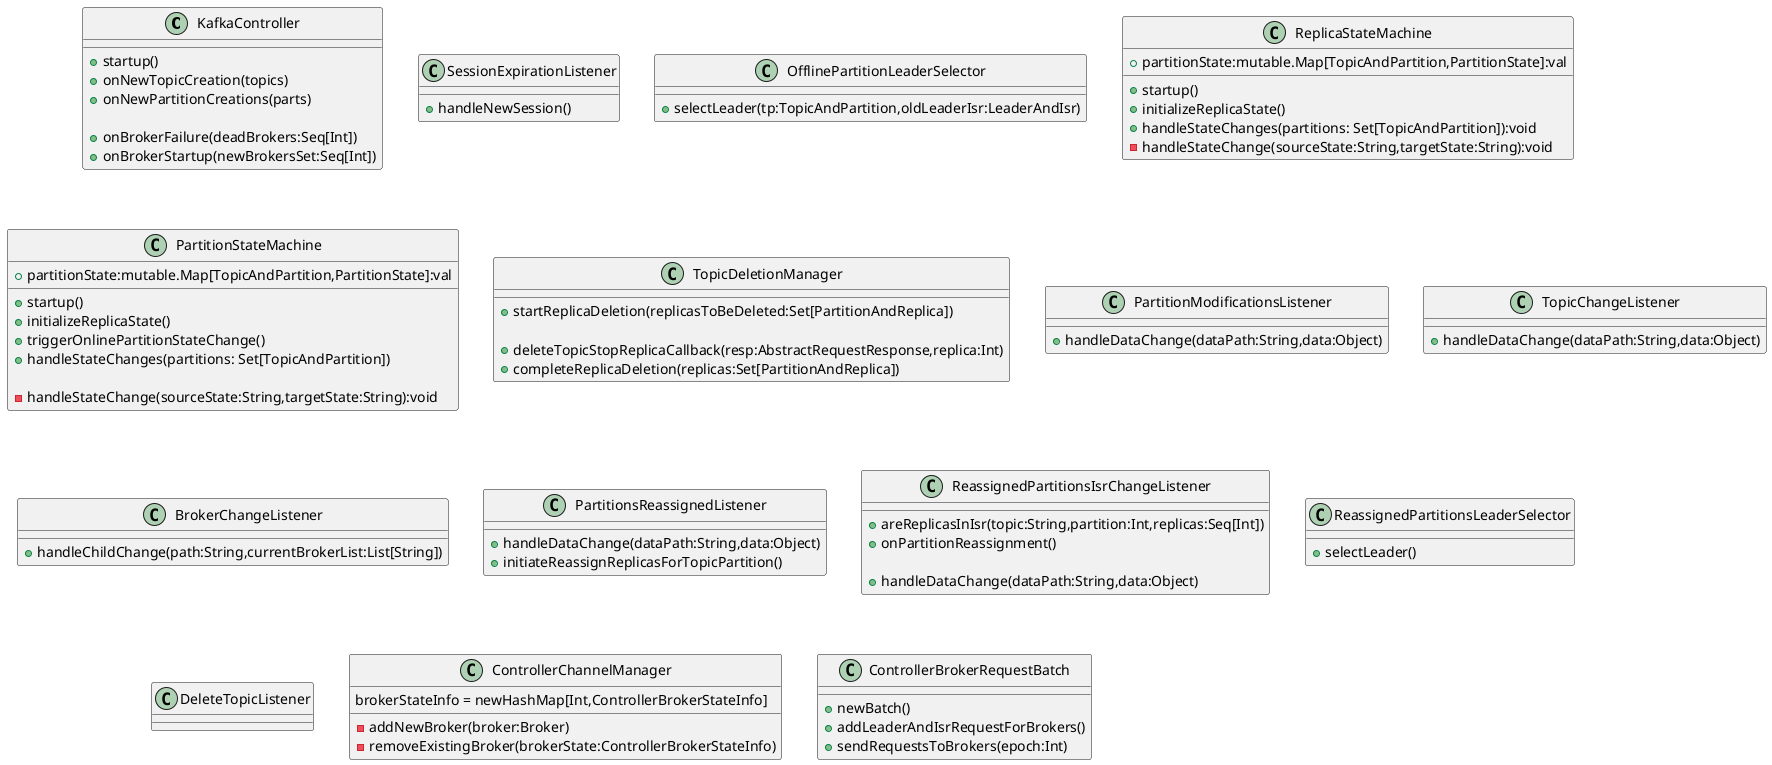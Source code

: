@startuml
class KafkaController {
    
    +startup()
    +onNewTopicCreation(topics)
    +onNewPartitionCreations(parts)

    +onBrokerFailure(deadBrokers:Seq[Int])
    +onBrokerStartup(newBrokersSet:Seq[Int])

}

class SessionExpirationListener{
    +handleNewSession()
}

class OfflinePartitionLeaderSelector{
    +selectLeader(tp:TopicAndPartition,oldLeaderIsr:LeaderAndIsr)
}

class ReplicaStateMachine{
    +partitionState:mutable.Map[TopicAndPartition,PartitionState]:val

    +startup()
    +initializeReplicaState()
    +handleStateChanges(partitions: Set[TopicAndPartition]):void
    -handleStateChange(sourceState:String,targetState:String):void
    
}

class PartitionStateMachine{
    +partitionState:mutable.Map[TopicAndPartition,PartitionState]:val

    +startup()
    +initializeReplicaState()
    +triggerOnlinePartitionStateChange()
    +handleStateChanges(partitions: Set[TopicAndPartition])

    -handleStateChange(sourceState:String,targetState:String):void
}

class TopicDeletionManager{
    +startReplicaDeletion(replicasToBeDeleted:Set[PartitionAndReplica])
    ' 开始删除，发送stopreplica请求

    +deleteTopicStopReplicaCallback(resp:AbstractRequestResponse,replica:Int)
    ' 处理发送StopReplicaResponse后的响应
    +completeReplicaDeletion(replicas:Set[PartitionAndReplica])
    ' 完成删除
}

class PartitionModificationsListener{
    +handleDataChange(dataPath:String,data:Object)
}

class TopicChangeListener{
    +handleDataChange(dataPath:String,data:Object)
}

class BrokerChangeListener{
    +handleChildChange(path:String,currentBrokerList:List[String])
}

class PartitionsReassignedListener{
    +handleDataChange(dataPath:String,data:Object)
    +initiateReassignReplicasForTopicPartition()
}

class ReassignedPartitionsIsrChangeListener{
    +areReplicasInIsr(topic:String,partition:Int,replicas:Seq[Int])
    +onPartitionReassignment()

    +handleDataChange(dataPath:String,data:Object)
}

class ReassignedPartitionsLeaderSelector{
    +selectLeader()
}

class DeleteTopicListener

' 控制器网络通道管理器
class ControllerChannelManager{
    brokerStateInfo = newHashMap[Int,ControllerBrokerStateInfo]

    -addNewBroker(broker:Broker)
    -removeExistingBroker(brokerState:ControllerBrokerStateInfo)
}

' 控制器以批量方式发送请求给代理节点
class ControllerBrokerRequestBatch{
    +newBatch()
    +addLeaderAndIsrRequestForBrokers()
    +sendRequestsToBrokers(epoch:Int)
}

@enduml